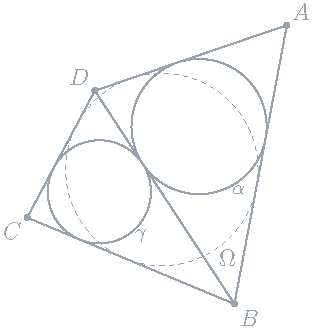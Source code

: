 import geometry;
size(5.8cm);

pen penColor = rgb("98a3ad");

circle w = circle((point)(0, 0), 1);
point o = w.C;
var r = w.r;

point A = (o.x + r + 0.3, o.y + r + 0.5); 
point C = (o.x - r - 0.4, o.y - r + 0.5); 

line a1 = tangents(w, A)[0];
line a2 = tangents(w, A)[1];

line c1 = tangents(w, C)[0];
line c2 = tangents(w, C)[1];

point B = intersectionpoint(a1, c1);
point D = intersectionpoint(a2, c2);


circle al  = incircle(A, B, D);
circle gam = incircle(C, B, D);

point A1 = intersectionpoints(al,  line(B, D))[0];
point C1 = intersectionpoints(gam, line(B, D))[0];


point Cp = intersectionpoints(w, line(A, A1))[0];
point Ap = intersectionpoints(w, line(C, C1))[1];

line ap = tangent(w, Ap);
line cp = tangent(w, Cp);

point C2 = intersectionpoints(line(C, Cp), gam)[0];
point A2 = intersectionpoints(line(A, Ap), al)[1];

line c2 = tangent(gam, C2);
line a2 = tangent(al, A2);


//draw

//draw(Label("$\Omega$", Relative(-0.1), S+E*2, fontsize(11)), w, linewidth(0.3) + dashed);
draw(Label("$\Omega$", Relative(-0.13), S*1.3, fontsize(13)+penColor), 
                                    w, linewidth(0.3) + dashed+penColor);

dot("$A$", A, NE, fontsize(13) + penColor);
dot("$B$", B, SE, fontsize(13) + penColor);
dot("$C$", C, SW, fontsize(13) + penColor);
dot("$D$", D, NW, fontsize(13) + penColor);


draw(segment(A, B), penColor);
draw(segment(C, B), penColor);
draw(segment(C, D), penColor);
draw(segment(A, D), penColor);

draw(segment(B, D), penColor);
//draw(segment(A, C));

draw(Label("$\alpha$", Relative(-0.15), S*0.7, fontsize(10) + penColor), al, penColor);
draw(Label("$\gamma$", Relative(-0.1), S*1.2, fontsize(10) + penColor), gam, penColor);
/*
draw(Label("$a'$", fontsize(10)), ap);
draw(Label("$c'$", Relative(0.1), NE, fontsize(10)), cp);

draw(Label("$a_2$", fontsize(10)), a2);
draw(Label("$c_2$", Relative(0.1), N*0.1+E*0.5, fontsize(10)), c2);


dot(Label("$A'$", UnFill), Ap, N*0.1+E*1.5);
dot(Label("$C'$", UnFill), Cp, S*2);

dot(Label("$A_2$", UnFill), A2, N*0.4+E*1.1);
dot(Label("$C_2$", UnFill), C2, S*1.4+W*0.7);

draw(segment(Ap, Cp), dashed+linewidth(0.3));
draw(segment(A2, C2), dashed+linewidth(0.3));
*/
